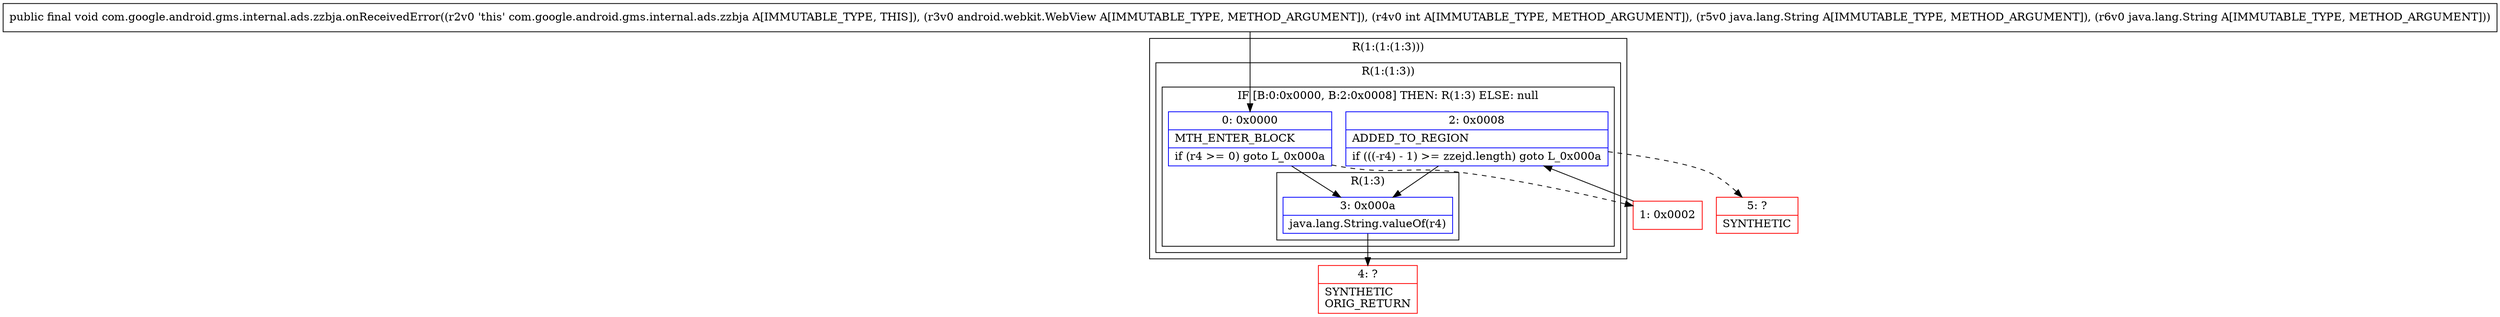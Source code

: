digraph "CFG forcom.google.android.gms.internal.ads.zzbja.onReceivedError(Landroid\/webkit\/WebView;ILjava\/lang\/String;Ljava\/lang\/String;)V" {
subgraph cluster_Region_114339346 {
label = "R(1:(1:(1:3)))";
node [shape=record,color=blue];
subgraph cluster_Region_733044568 {
label = "R(1:(1:3))";
node [shape=record,color=blue];
subgraph cluster_IfRegion_1094406301 {
label = "IF [B:0:0x0000, B:2:0x0008] THEN: R(1:3) ELSE: null";
node [shape=record,color=blue];
Node_0 [shape=record,label="{0\:\ 0x0000|MTH_ENTER_BLOCK\l|if (r4 \>= 0) goto L_0x000a\l}"];
Node_2 [shape=record,label="{2\:\ 0x0008|ADDED_TO_REGION\l|if (((\-r4) \- 1) \>= zzejd.length) goto L_0x000a\l}"];
subgraph cluster_Region_296741551 {
label = "R(1:3)";
node [shape=record,color=blue];
Node_3 [shape=record,label="{3\:\ 0x000a|java.lang.String.valueOf(r4)\l}"];
}
}
}
}
Node_1 [shape=record,color=red,label="{1\:\ 0x0002}"];
Node_4 [shape=record,color=red,label="{4\:\ ?|SYNTHETIC\lORIG_RETURN\l}"];
Node_5 [shape=record,color=red,label="{5\:\ ?|SYNTHETIC\l}"];
MethodNode[shape=record,label="{public final void com.google.android.gms.internal.ads.zzbja.onReceivedError((r2v0 'this' com.google.android.gms.internal.ads.zzbja A[IMMUTABLE_TYPE, THIS]), (r3v0 android.webkit.WebView A[IMMUTABLE_TYPE, METHOD_ARGUMENT]), (r4v0 int A[IMMUTABLE_TYPE, METHOD_ARGUMENT]), (r5v0 java.lang.String A[IMMUTABLE_TYPE, METHOD_ARGUMENT]), (r6v0 java.lang.String A[IMMUTABLE_TYPE, METHOD_ARGUMENT])) }"];
MethodNode -> Node_0;
Node_0 -> Node_1[style=dashed];
Node_0 -> Node_3;
Node_2 -> Node_3;
Node_2 -> Node_5[style=dashed];
Node_3 -> Node_4;
Node_1 -> Node_2;
}

